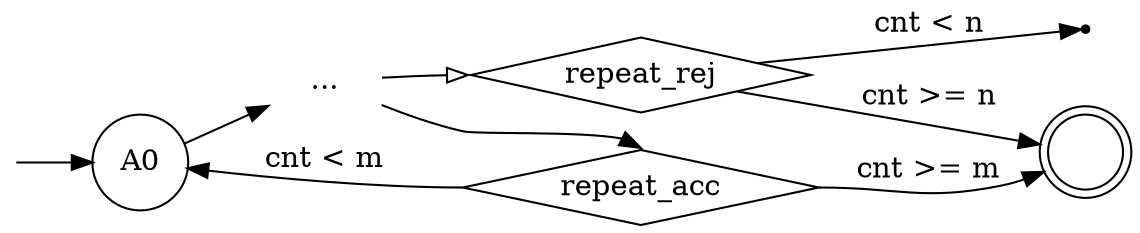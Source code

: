 digraph G {
  node [shape=circle]
  rankdir=LR
  
  init [label="", shape=point, style=invis]
  init -> A0
  
  A0 -> Abody
  Abody [label="...", shape=none]
  
  Abody -> repeat_acc:n
  Abody -> repeat_rej:w [arrowhead=empty]
  
  repeat_acc [shape=diamond]
  repeat_acc:w -> A0 [label="cnt < m"]
  repeat_acc:e -> accept [label="cnt >= m"]
  
  repeat_rej [shape=diamond]
  repeat_rej -> reject [label="cnt < n"]
  repeat_rej -> accept [label="cnt >= n"]

  accept [label="", shape=doublecircle]
  reject [label="", shape=point]
  
}
